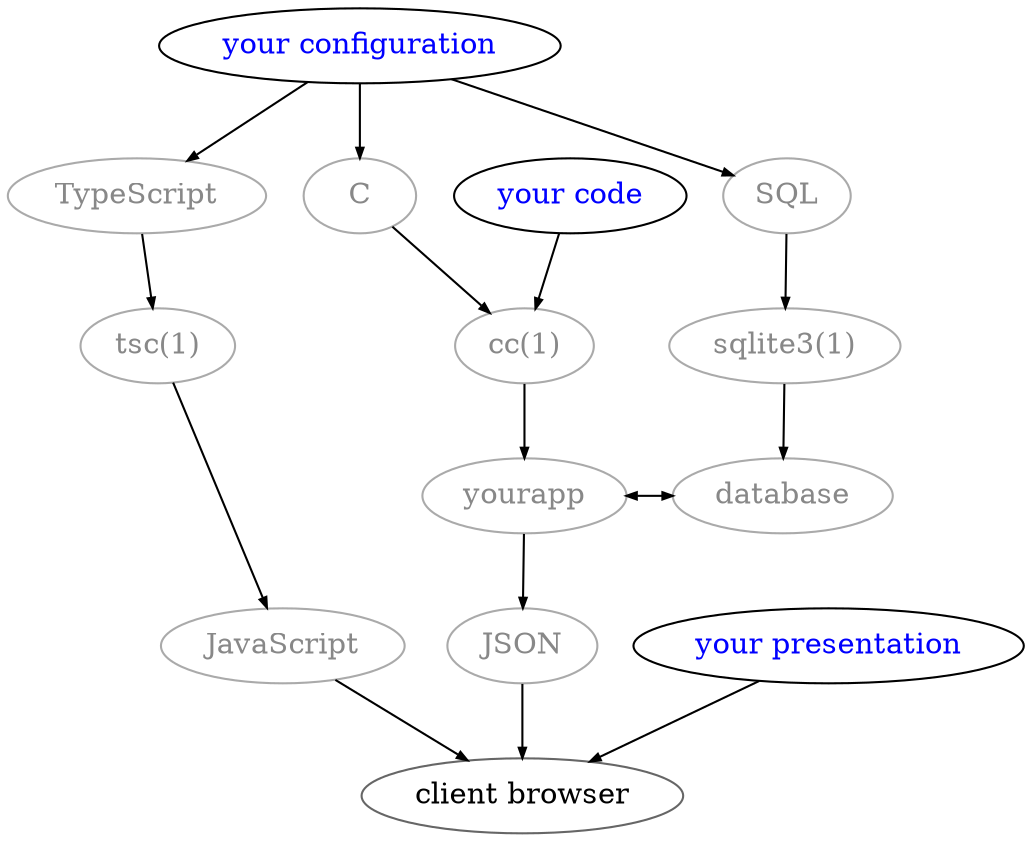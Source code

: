 digraph {
	edge [arrowsize="0.5";];
	bgcolor="transparent";
	splines=false;

	{ rank=source; ort[label="your configuration", fontcolor="blue"]; }

	{ rank=same; 
	  c[label="C", fontcolor="#888888", color="#aaaaaa"]; 
	  yourcode[label="your code", fontcolor="blue"];
	  ts[label="TypeScript", fontcolor="#888888", color="#aaaaaa"]; 
	  sql[label="SQL", fontcolor="#888888", color="#aaaaaa"]; }
	{ rank=same; 
	  tsc[label="tsc(1)", fontcolor="#888888", color="#aaaaaa"]; 
	  cc[label="cc(1)", fontcolor="#888888", color="#aaaaaa"]; 
	  sqlite1[label="sqlite3(1)", fontcolor="#888888", color="#aaaaaa"]; }

	{ rank=same; 
	  yourapp[label="yourapp", fontcolor="#888888", color="#aaaaaa"]; 
	  db[label="database", fontcolor="#888888", color="#aaaaaa"]; }

	{ rank=same; 
	  js[label="JavaScript", fontcolor="#888888", color="#aaaaaa"]; 
	  html5[label="your presentation", fontcolor="blue"]; 
	  json[label="JSON", fontcolor="#888888", color="#aaaaaa"]; }

	{ rank=sink; client[label="client browser", color="#666666"]; }

	ort -> sql;
	sql -> sqlite1;
	sqlite1 -> db;
	yourapp -> json;
	yourapp -> db[dir="both"];

	c -> cc;
	yourcode -> cc;
	cc -> yourapp;

	ort -> c;
	ort -> ts;
	html5 -> client;
	js -> client;
	json -> client;
	ts -> tsc -> js;

}
